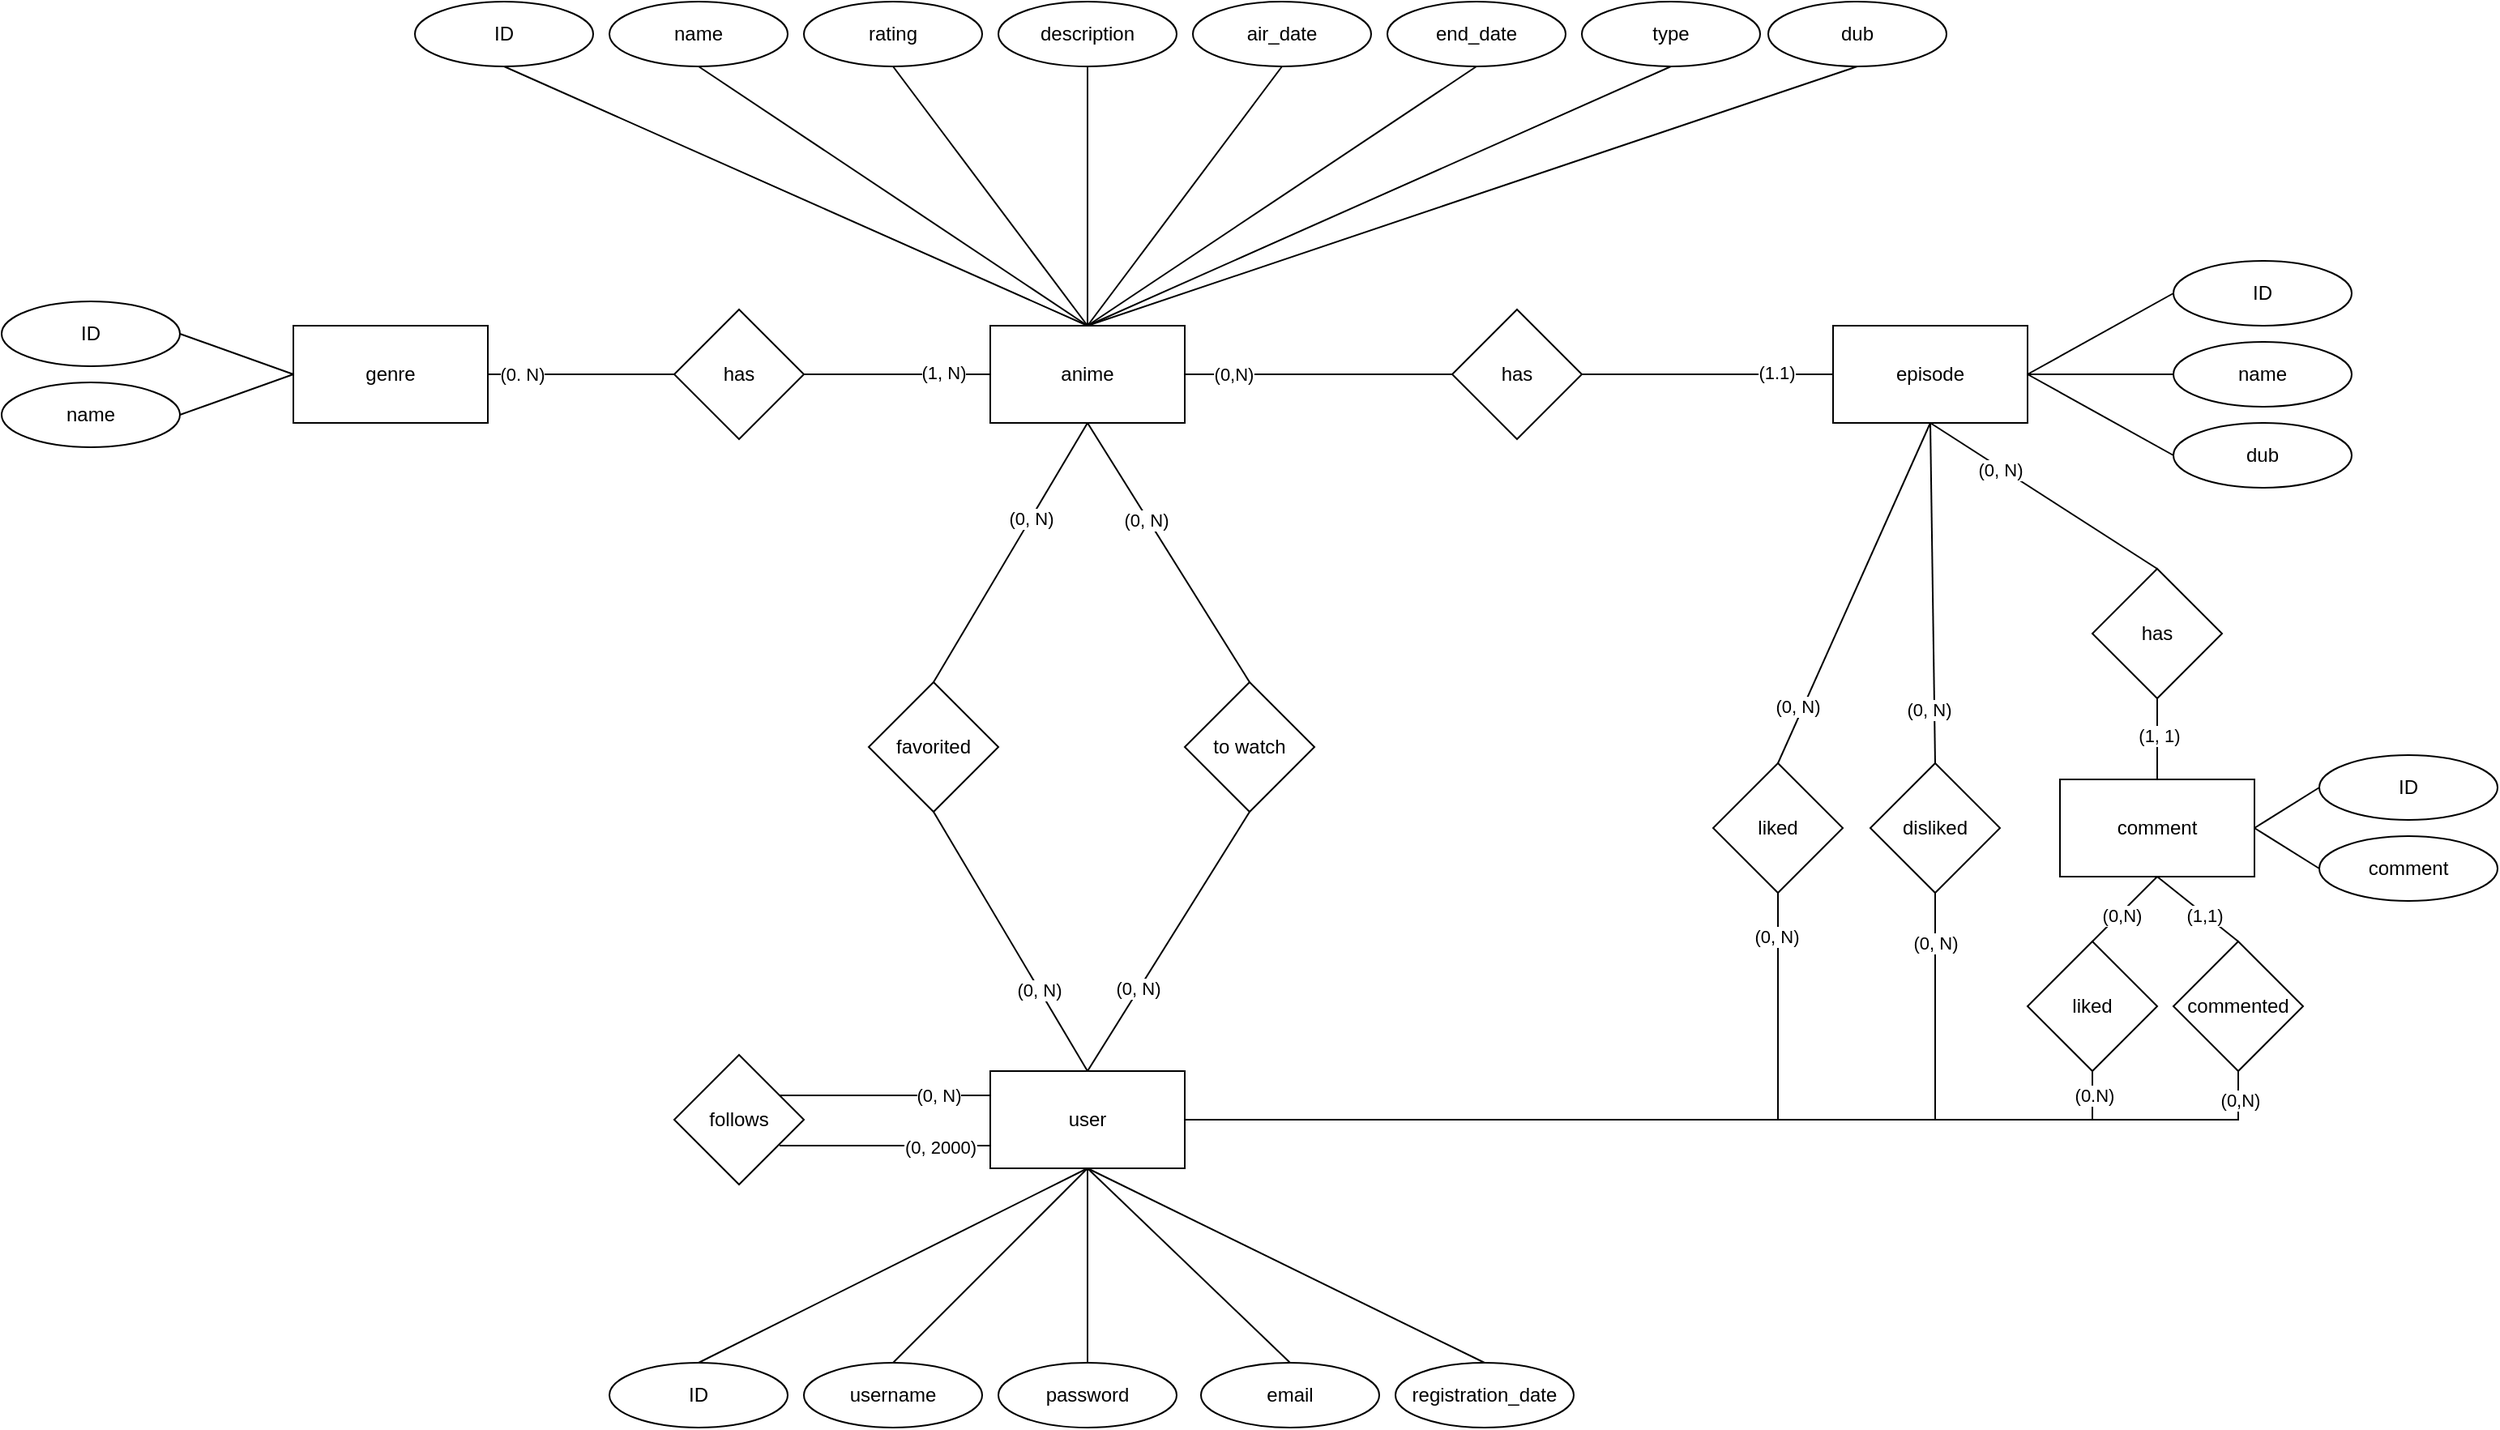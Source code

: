 <mxfile version="26.1.1">
  <diagram name="Page-1" id="kEcV-ec3RIfDf9ky3xr7">
    <mxGraphModel dx="1674" dy="831" grid="1" gridSize="10" guides="1" tooltips="1" connect="1" arrows="1" fold="1" page="1" pageScale="1" pageWidth="2339" pageHeight="3300" math="0" shadow="0">
      <root>
        <mxCell id="0" />
        <mxCell id="1" parent="0" />
        <mxCell id="CkNUCaQ58HvlYN-jJhcS-1" value="anime" style="rounded=0;whiteSpace=wrap;html=1;" vertex="1" parent="1">
          <mxGeometry x="690" y="240" width="120" height="60" as="geometry" />
        </mxCell>
        <mxCell id="CkNUCaQ58HvlYN-jJhcS-2" value="genre" style="rounded=0;whiteSpace=wrap;html=1;" vertex="1" parent="1">
          <mxGeometry x="260" y="240" width="120" height="60" as="geometry" />
        </mxCell>
        <mxCell id="CkNUCaQ58HvlYN-jJhcS-3" value="ID" style="ellipse;whiteSpace=wrap;html=1;" vertex="1" parent="1">
          <mxGeometry x="335" y="40" width="110" height="40" as="geometry" />
        </mxCell>
        <mxCell id="CkNUCaQ58HvlYN-jJhcS-4" value="name" style="ellipse;whiteSpace=wrap;html=1;" vertex="1" parent="1">
          <mxGeometry x="455" y="40" width="110" height="40" as="geometry" />
        </mxCell>
        <mxCell id="CkNUCaQ58HvlYN-jJhcS-5" value="rating" style="ellipse;whiteSpace=wrap;html=1;" vertex="1" parent="1">
          <mxGeometry x="575" y="40" width="110" height="40" as="geometry" />
        </mxCell>
        <mxCell id="CkNUCaQ58HvlYN-jJhcS-6" value="description" style="ellipse;whiteSpace=wrap;html=1;" vertex="1" parent="1">
          <mxGeometry x="695" y="40" width="110" height="40" as="geometry" />
        </mxCell>
        <mxCell id="CkNUCaQ58HvlYN-jJhcS-7" value="air_date" style="ellipse;whiteSpace=wrap;html=1;" vertex="1" parent="1">
          <mxGeometry x="815" y="40" width="110" height="40" as="geometry" />
        </mxCell>
        <mxCell id="CkNUCaQ58HvlYN-jJhcS-8" value="end_date" style="ellipse;whiteSpace=wrap;html=1;" vertex="1" parent="1">
          <mxGeometry x="935" y="40" width="110" height="40" as="geometry" />
        </mxCell>
        <mxCell id="CkNUCaQ58HvlYN-jJhcS-10" value="type" style="ellipse;whiteSpace=wrap;html=1;" vertex="1" parent="1">
          <mxGeometry x="1055" y="40" width="110" height="40" as="geometry" />
        </mxCell>
        <mxCell id="CkNUCaQ58HvlYN-jJhcS-11" value="" style="endArrow=none;html=1;rounded=0;entryX=0.5;entryY=1;entryDx=0;entryDy=0;exitX=0.5;exitY=0;exitDx=0;exitDy=0;" edge="1" parent="1" source="CkNUCaQ58HvlYN-jJhcS-1" target="CkNUCaQ58HvlYN-jJhcS-3">
          <mxGeometry width="50" height="50" relative="1" as="geometry">
            <mxPoint x="540" y="200" as="sourcePoint" />
            <mxPoint x="590" y="150" as="targetPoint" />
          </mxGeometry>
        </mxCell>
        <mxCell id="CkNUCaQ58HvlYN-jJhcS-12" value="" style="endArrow=none;html=1;rounded=0;entryX=0.5;entryY=1;entryDx=0;entryDy=0;exitX=0.5;exitY=0;exitDx=0;exitDy=0;" edge="1" parent="1" source="CkNUCaQ58HvlYN-jJhcS-1" target="CkNUCaQ58HvlYN-jJhcS-4">
          <mxGeometry width="50" height="50" relative="1" as="geometry">
            <mxPoint x="760" y="190" as="sourcePoint" />
            <mxPoint x="405" y="90" as="targetPoint" />
          </mxGeometry>
        </mxCell>
        <mxCell id="CkNUCaQ58HvlYN-jJhcS-13" value="" style="endArrow=none;html=1;rounded=0;entryX=0.5;entryY=1;entryDx=0;entryDy=0;exitX=0.5;exitY=0;exitDx=0;exitDy=0;" edge="1" parent="1" source="CkNUCaQ58HvlYN-jJhcS-1" target="CkNUCaQ58HvlYN-jJhcS-5">
          <mxGeometry width="50" height="50" relative="1" as="geometry">
            <mxPoint x="770" y="200" as="sourcePoint" />
            <mxPoint x="415" y="100" as="targetPoint" />
          </mxGeometry>
        </mxCell>
        <mxCell id="CkNUCaQ58HvlYN-jJhcS-14" value="" style="endArrow=none;html=1;rounded=0;entryX=0.5;entryY=1;entryDx=0;entryDy=0;exitX=0.5;exitY=0;exitDx=0;exitDy=0;" edge="1" parent="1" source="CkNUCaQ58HvlYN-jJhcS-1" target="CkNUCaQ58HvlYN-jJhcS-6">
          <mxGeometry width="50" height="50" relative="1" as="geometry">
            <mxPoint x="780" y="270" as="sourcePoint" />
            <mxPoint x="425" y="110" as="targetPoint" />
          </mxGeometry>
        </mxCell>
        <mxCell id="CkNUCaQ58HvlYN-jJhcS-15" value="" style="endArrow=none;html=1;rounded=0;entryX=0.5;entryY=1;entryDx=0;entryDy=0;exitX=0.5;exitY=0;exitDx=0;exitDy=0;" edge="1" parent="1" source="CkNUCaQ58HvlYN-jJhcS-1" target="CkNUCaQ58HvlYN-jJhcS-7">
          <mxGeometry width="50" height="50" relative="1" as="geometry">
            <mxPoint x="790" y="280" as="sourcePoint" />
            <mxPoint x="435" y="120" as="targetPoint" />
          </mxGeometry>
        </mxCell>
        <mxCell id="CkNUCaQ58HvlYN-jJhcS-16" value="" style="endArrow=none;html=1;rounded=0;entryX=0.5;entryY=1;entryDx=0;entryDy=0;exitX=0.5;exitY=0;exitDx=0;exitDy=0;" edge="1" parent="1" source="CkNUCaQ58HvlYN-jJhcS-1" target="CkNUCaQ58HvlYN-jJhcS-8">
          <mxGeometry width="50" height="50" relative="1" as="geometry">
            <mxPoint x="800" y="290" as="sourcePoint" />
            <mxPoint x="445" y="130" as="targetPoint" />
          </mxGeometry>
        </mxCell>
        <mxCell id="CkNUCaQ58HvlYN-jJhcS-17" value="" style="endArrow=none;html=1;rounded=0;entryX=0.5;entryY=1;entryDx=0;entryDy=0;exitX=0.5;exitY=0;exitDx=0;exitDy=0;" edge="1" parent="1" source="CkNUCaQ58HvlYN-jJhcS-1" target="CkNUCaQ58HvlYN-jJhcS-10">
          <mxGeometry width="50" height="50" relative="1" as="geometry">
            <mxPoint x="810" y="300" as="sourcePoint" />
            <mxPoint x="455" y="140" as="targetPoint" />
          </mxGeometry>
        </mxCell>
        <mxCell id="CkNUCaQ58HvlYN-jJhcS-18" value="ID" style="ellipse;whiteSpace=wrap;html=1;" vertex="1" parent="1">
          <mxGeometry x="80" y="225" width="110" height="40" as="geometry" />
        </mxCell>
        <mxCell id="CkNUCaQ58HvlYN-jJhcS-19" value="name" style="ellipse;whiteSpace=wrap;html=1;" vertex="1" parent="1">
          <mxGeometry x="80" y="275" width="110" height="40" as="geometry" />
        </mxCell>
        <mxCell id="CkNUCaQ58HvlYN-jJhcS-20" value="" style="endArrow=none;html=1;rounded=0;exitX=1;exitY=0.5;exitDx=0;exitDy=0;entryX=0;entryY=0.5;entryDx=0;entryDy=0;" edge="1" parent="1" source="CkNUCaQ58HvlYN-jJhcS-18" target="CkNUCaQ58HvlYN-jJhcS-2">
          <mxGeometry width="50" height="50" relative="1" as="geometry">
            <mxPoint x="330" y="180" as="sourcePoint" />
            <mxPoint x="380" y="130" as="targetPoint" />
          </mxGeometry>
        </mxCell>
        <mxCell id="CkNUCaQ58HvlYN-jJhcS-21" value="" style="endArrow=none;html=1;rounded=0;exitX=1;exitY=0.5;exitDx=0;exitDy=0;entryX=0;entryY=0.5;entryDx=0;entryDy=0;" edge="1" parent="1" source="CkNUCaQ58HvlYN-jJhcS-19" target="CkNUCaQ58HvlYN-jJhcS-2">
          <mxGeometry width="50" height="50" relative="1" as="geometry">
            <mxPoint x="200" y="255" as="sourcePoint" />
            <mxPoint x="270" y="280" as="targetPoint" />
          </mxGeometry>
        </mxCell>
        <mxCell id="CkNUCaQ58HvlYN-jJhcS-22" value="has" style="rhombus;whiteSpace=wrap;html=1;" vertex="1" parent="1">
          <mxGeometry x="495" y="230" width="80" height="80" as="geometry" />
        </mxCell>
        <mxCell id="CkNUCaQ58HvlYN-jJhcS-23" value="" style="endArrow=none;html=1;rounded=0;exitX=1;exitY=0.5;exitDx=0;exitDy=0;entryX=0;entryY=0.5;entryDx=0;entryDy=0;" edge="1" parent="1" source="CkNUCaQ58HvlYN-jJhcS-2" target="CkNUCaQ58HvlYN-jJhcS-22">
          <mxGeometry width="50" height="50" relative="1" as="geometry">
            <mxPoint x="430" y="270" as="sourcePoint" />
            <mxPoint x="480" y="220" as="targetPoint" />
          </mxGeometry>
        </mxCell>
        <mxCell id="CkNUCaQ58HvlYN-jJhcS-26" value="(0. N)" style="edgeLabel;html=1;align=center;verticalAlign=middle;resizable=0;points=[];" vertex="1" connectable="0" parent="CkNUCaQ58HvlYN-jJhcS-23">
          <mxGeometry x="-0.635" relative="1" as="geometry">
            <mxPoint as="offset" />
          </mxGeometry>
        </mxCell>
        <mxCell id="CkNUCaQ58HvlYN-jJhcS-24" value="" style="endArrow=none;html=1;rounded=0;exitX=1;exitY=0.5;exitDx=0;exitDy=0;entryX=0;entryY=0.5;entryDx=0;entryDy=0;" edge="1" parent="1" source="CkNUCaQ58HvlYN-jJhcS-22" target="CkNUCaQ58HvlYN-jJhcS-1">
          <mxGeometry width="50" height="50" relative="1" as="geometry">
            <mxPoint x="390" y="280" as="sourcePoint" />
            <mxPoint x="505" y="280" as="targetPoint" />
          </mxGeometry>
        </mxCell>
        <mxCell id="CkNUCaQ58HvlYN-jJhcS-27" value="(1, N)" style="edgeLabel;html=1;align=center;verticalAlign=middle;resizable=0;points=[];" vertex="1" connectable="0" parent="CkNUCaQ58HvlYN-jJhcS-24">
          <mxGeometry x="0.496" y="1" relative="1" as="geometry">
            <mxPoint as="offset" />
          </mxGeometry>
        </mxCell>
        <mxCell id="CkNUCaQ58HvlYN-jJhcS-28" value="episode" style="rounded=0;whiteSpace=wrap;html=1;" vertex="1" parent="1">
          <mxGeometry x="1210" y="240" width="120" height="60" as="geometry" />
        </mxCell>
        <mxCell id="CkNUCaQ58HvlYN-jJhcS-29" value="ID" style="ellipse;whiteSpace=wrap;html=1;" vertex="1" parent="1">
          <mxGeometry x="1420" y="200" width="110" height="40" as="geometry" />
        </mxCell>
        <mxCell id="CkNUCaQ58HvlYN-jJhcS-30" value="name" style="ellipse;whiteSpace=wrap;html=1;" vertex="1" parent="1">
          <mxGeometry x="1420" y="250" width="110" height="40" as="geometry" />
        </mxCell>
        <mxCell id="CkNUCaQ58HvlYN-jJhcS-35" value="dub" style="ellipse;whiteSpace=wrap;html=1;" vertex="1" parent="1">
          <mxGeometry x="1170" y="40" width="110" height="40" as="geometry" />
        </mxCell>
        <mxCell id="CkNUCaQ58HvlYN-jJhcS-36" value="" style="endArrow=none;html=1;rounded=0;entryX=0.5;entryY=1;entryDx=0;entryDy=0;exitX=0.5;exitY=0;exitDx=0;exitDy=0;" edge="1" parent="1" source="CkNUCaQ58HvlYN-jJhcS-1" target="CkNUCaQ58HvlYN-jJhcS-35">
          <mxGeometry width="50" height="50" relative="1" as="geometry">
            <mxPoint x="760" y="250" as="sourcePoint" />
            <mxPoint x="1120" y="90" as="targetPoint" />
          </mxGeometry>
        </mxCell>
        <mxCell id="CkNUCaQ58HvlYN-jJhcS-37" value="dub" style="ellipse;whiteSpace=wrap;html=1;" vertex="1" parent="1">
          <mxGeometry x="1420" y="300" width="110" height="40" as="geometry" />
        </mxCell>
        <mxCell id="CkNUCaQ58HvlYN-jJhcS-38" value="" style="endArrow=none;html=1;rounded=0;entryX=0;entryY=0.5;entryDx=0;entryDy=0;exitX=1;exitY=0.5;exitDx=0;exitDy=0;" edge="1" parent="1" source="CkNUCaQ58HvlYN-jJhcS-28" target="CkNUCaQ58HvlYN-jJhcS-29">
          <mxGeometry width="50" height="50" relative="1" as="geometry">
            <mxPoint x="1340" y="350" as="sourcePoint" />
            <mxPoint x="1390" y="300" as="targetPoint" />
          </mxGeometry>
        </mxCell>
        <mxCell id="CkNUCaQ58HvlYN-jJhcS-39" value="" style="endArrow=none;html=1;rounded=0;entryX=0;entryY=0.5;entryDx=0;entryDy=0;exitX=1;exitY=0.5;exitDx=0;exitDy=0;" edge="1" parent="1" source="CkNUCaQ58HvlYN-jJhcS-28" target="CkNUCaQ58HvlYN-jJhcS-30">
          <mxGeometry width="50" height="50" relative="1" as="geometry">
            <mxPoint x="1340" y="280" as="sourcePoint" />
            <mxPoint x="1430" y="230" as="targetPoint" />
          </mxGeometry>
        </mxCell>
        <mxCell id="CkNUCaQ58HvlYN-jJhcS-40" value="" style="endArrow=none;html=1;rounded=0;entryX=0;entryY=0.5;entryDx=0;entryDy=0;exitX=1;exitY=0.5;exitDx=0;exitDy=0;" edge="1" parent="1" source="CkNUCaQ58HvlYN-jJhcS-28" target="CkNUCaQ58HvlYN-jJhcS-37">
          <mxGeometry width="50" height="50" relative="1" as="geometry">
            <mxPoint x="1340" y="280" as="sourcePoint" />
            <mxPoint x="1430" y="280" as="targetPoint" />
          </mxGeometry>
        </mxCell>
        <mxCell id="CkNUCaQ58HvlYN-jJhcS-41" value="has" style="rhombus;whiteSpace=wrap;html=1;" vertex="1" parent="1">
          <mxGeometry x="975" y="230" width="80" height="80" as="geometry" />
        </mxCell>
        <mxCell id="CkNUCaQ58HvlYN-jJhcS-42" value="" style="endArrow=none;html=1;rounded=0;exitX=1;exitY=0.5;exitDx=0;exitDy=0;entryX=0;entryY=0.5;entryDx=0;entryDy=0;" edge="1" parent="1" source="CkNUCaQ58HvlYN-jJhcS-1" target="CkNUCaQ58HvlYN-jJhcS-41">
          <mxGeometry width="50" height="50" relative="1" as="geometry">
            <mxPoint x="880" y="290" as="sourcePoint" />
            <mxPoint x="930" y="240" as="targetPoint" />
          </mxGeometry>
        </mxCell>
        <mxCell id="CkNUCaQ58HvlYN-jJhcS-44" value="(0,N)" style="edgeLabel;html=1;align=center;verticalAlign=middle;resizable=0;points=[];" vertex="1" connectable="0" parent="CkNUCaQ58HvlYN-jJhcS-42">
          <mxGeometry x="-0.636" relative="1" as="geometry">
            <mxPoint as="offset" />
          </mxGeometry>
        </mxCell>
        <mxCell id="CkNUCaQ58HvlYN-jJhcS-43" value="" style="endArrow=none;html=1;rounded=0;exitX=1;exitY=0.5;exitDx=0;exitDy=0;entryX=0;entryY=0.5;entryDx=0;entryDy=0;" edge="1" parent="1" source="CkNUCaQ58HvlYN-jJhcS-41" target="CkNUCaQ58HvlYN-jJhcS-28">
          <mxGeometry width="50" height="50" relative="1" as="geometry">
            <mxPoint x="820" y="280" as="sourcePoint" />
            <mxPoint x="985" y="280" as="targetPoint" />
          </mxGeometry>
        </mxCell>
        <mxCell id="CkNUCaQ58HvlYN-jJhcS-45" value="(1.1)" style="edgeLabel;html=1;align=center;verticalAlign=middle;resizable=0;points=[];" vertex="1" connectable="0" parent="CkNUCaQ58HvlYN-jJhcS-43">
          <mxGeometry x="0.548" y="1" relative="1" as="geometry">
            <mxPoint as="offset" />
          </mxGeometry>
        </mxCell>
        <mxCell id="CkNUCaQ58HvlYN-jJhcS-46" value="user" style="rounded=0;whiteSpace=wrap;html=1;" vertex="1" parent="1">
          <mxGeometry x="690" y="700" width="120" height="60" as="geometry" />
        </mxCell>
        <mxCell id="CkNUCaQ58HvlYN-jJhcS-47" value="ID" style="ellipse;whiteSpace=wrap;html=1;" vertex="1" parent="1">
          <mxGeometry x="455" y="880" width="110" height="40" as="geometry" />
        </mxCell>
        <mxCell id="CkNUCaQ58HvlYN-jJhcS-48" value="username" style="ellipse;whiteSpace=wrap;html=1;" vertex="1" parent="1">
          <mxGeometry x="575" y="880" width="110" height="40" as="geometry" />
        </mxCell>
        <mxCell id="CkNUCaQ58HvlYN-jJhcS-49" value="registration_date" style="ellipse;whiteSpace=wrap;html=1;" vertex="1" parent="1">
          <mxGeometry x="940" y="880" width="110" height="40" as="geometry" />
        </mxCell>
        <mxCell id="CkNUCaQ58HvlYN-jJhcS-50" value="password" style="ellipse;whiteSpace=wrap;html=1;" vertex="1" parent="1">
          <mxGeometry x="695" y="880" width="110" height="40" as="geometry" />
        </mxCell>
        <mxCell id="CkNUCaQ58HvlYN-jJhcS-53" value="follows" style="rhombus;whiteSpace=wrap;html=1;" vertex="1" parent="1">
          <mxGeometry x="495" y="690" width="80" height="80" as="geometry" />
        </mxCell>
        <mxCell id="CkNUCaQ58HvlYN-jJhcS-54" value="" style="endArrow=none;html=1;rounded=0;exitX=0;exitY=0.75;exitDx=0;exitDy=0;" edge="1" parent="1">
          <mxGeometry width="50" height="50" relative="1" as="geometry">
            <mxPoint x="690" y="746" as="sourcePoint" />
            <mxPoint x="560" y="746" as="targetPoint" />
          </mxGeometry>
        </mxCell>
        <mxCell id="CkNUCaQ58HvlYN-jJhcS-57" value="(0, 2000)" style="edgeLabel;html=1;align=center;verticalAlign=middle;resizable=0;points=[];" vertex="1" connectable="0" parent="CkNUCaQ58HvlYN-jJhcS-54">
          <mxGeometry x="-0.554" y="1" relative="1" as="geometry">
            <mxPoint x="-2" as="offset" />
          </mxGeometry>
        </mxCell>
        <mxCell id="CkNUCaQ58HvlYN-jJhcS-55" value="" style="endArrow=none;html=1;rounded=0;entryX=0;entryY=0.25;entryDx=0;entryDy=0;" edge="1" parent="1" target="CkNUCaQ58HvlYN-jJhcS-46">
          <mxGeometry width="50" height="50" relative="1" as="geometry">
            <mxPoint x="560" y="715" as="sourcePoint" />
            <mxPoint x="565" y="756" as="targetPoint" />
          </mxGeometry>
        </mxCell>
        <mxCell id="CkNUCaQ58HvlYN-jJhcS-58" value="(0, N)" style="edgeLabel;html=1;align=center;verticalAlign=middle;resizable=0;points=[];" vertex="1" connectable="0" parent="CkNUCaQ58HvlYN-jJhcS-55">
          <mxGeometry x="0.508" relative="1" as="geometry">
            <mxPoint as="offset" />
          </mxGeometry>
        </mxCell>
        <mxCell id="CkNUCaQ58HvlYN-jJhcS-59" value="" style="endArrow=none;html=1;rounded=0;exitX=0.5;exitY=0;exitDx=0;exitDy=0;entryX=0.5;entryY=1;entryDx=0;entryDy=0;" edge="1" parent="1" source="CkNUCaQ58HvlYN-jJhcS-47" target="CkNUCaQ58HvlYN-jJhcS-46">
          <mxGeometry width="50" height="50" relative="1" as="geometry">
            <mxPoint x="620" y="900" as="sourcePoint" />
            <mxPoint x="670" y="850" as="targetPoint" />
          </mxGeometry>
        </mxCell>
        <mxCell id="CkNUCaQ58HvlYN-jJhcS-60" value="" style="endArrow=none;html=1;rounded=0;exitX=0.5;exitY=0;exitDx=0;exitDy=0;entryX=0.5;entryY=1;entryDx=0;entryDy=0;" edge="1" parent="1" source="CkNUCaQ58HvlYN-jJhcS-48" target="CkNUCaQ58HvlYN-jJhcS-46">
          <mxGeometry width="50" height="50" relative="1" as="geometry">
            <mxPoint x="580" y="890" as="sourcePoint" />
            <mxPoint x="760" y="770" as="targetPoint" />
          </mxGeometry>
        </mxCell>
        <mxCell id="CkNUCaQ58HvlYN-jJhcS-61" value="" style="endArrow=none;html=1;rounded=0;exitX=0.5;exitY=0;exitDx=0;exitDy=0;entryX=0.5;entryY=1;entryDx=0;entryDy=0;" edge="1" parent="1" source="CkNUCaQ58HvlYN-jJhcS-50" target="CkNUCaQ58HvlYN-jJhcS-46">
          <mxGeometry width="50" height="50" relative="1" as="geometry">
            <mxPoint x="700" y="890" as="sourcePoint" />
            <mxPoint x="760" y="770" as="targetPoint" />
          </mxGeometry>
        </mxCell>
        <mxCell id="CkNUCaQ58HvlYN-jJhcS-62" value="" style="endArrow=none;html=1;rounded=0;exitX=0.5;exitY=0;exitDx=0;exitDy=0;entryX=0.5;entryY=1;entryDx=0;entryDy=0;" edge="1" parent="1" source="CkNUCaQ58HvlYN-jJhcS-49" target="CkNUCaQ58HvlYN-jJhcS-46">
          <mxGeometry width="50" height="50" relative="1" as="geometry">
            <mxPoint x="820" y="890" as="sourcePoint" />
            <mxPoint x="760" y="770" as="targetPoint" />
          </mxGeometry>
        </mxCell>
        <mxCell id="CkNUCaQ58HvlYN-jJhcS-63" value="to watch" style="rhombus;whiteSpace=wrap;html=1;" vertex="1" parent="1">
          <mxGeometry x="810" y="460" width="80" height="80" as="geometry" />
        </mxCell>
        <mxCell id="CkNUCaQ58HvlYN-jJhcS-64" value="" style="endArrow=none;html=1;rounded=0;exitX=0.5;exitY=0;exitDx=0;exitDy=0;entryX=0.5;entryY=1;entryDx=0;entryDy=0;" edge="1" parent="1" source="CkNUCaQ58HvlYN-jJhcS-46" target="CkNUCaQ58HvlYN-jJhcS-63">
          <mxGeometry width="50" height="50" relative="1" as="geometry">
            <mxPoint x="720" y="670" as="sourcePoint" />
            <mxPoint x="770" y="620" as="targetPoint" />
          </mxGeometry>
        </mxCell>
        <mxCell id="CkNUCaQ58HvlYN-jJhcS-66" value="(0, N)" style="edgeLabel;html=1;align=center;verticalAlign=middle;resizable=0;points=[];" vertex="1" connectable="0" parent="CkNUCaQ58HvlYN-jJhcS-64">
          <mxGeometry x="-0.713" relative="1" as="geometry">
            <mxPoint x="16" y="-28" as="offset" />
          </mxGeometry>
        </mxCell>
        <mxCell id="CkNUCaQ58HvlYN-jJhcS-65" value="" style="endArrow=none;html=1;rounded=0;exitX=0.5;exitY=0;exitDx=0;exitDy=0;entryX=0.5;entryY=1;entryDx=0;entryDy=0;" edge="1" parent="1" source="CkNUCaQ58HvlYN-jJhcS-63" target="CkNUCaQ58HvlYN-jJhcS-1">
          <mxGeometry width="50" height="50" relative="1" as="geometry">
            <mxPoint x="760" y="710" as="sourcePoint" />
            <mxPoint x="760" y="550" as="targetPoint" />
          </mxGeometry>
        </mxCell>
        <mxCell id="CkNUCaQ58HvlYN-jJhcS-67" value="(0, N)" style="edgeLabel;html=1;align=center;verticalAlign=middle;resizable=0;points=[];" vertex="1" connectable="0" parent="CkNUCaQ58HvlYN-jJhcS-65">
          <mxGeometry x="0.713" y="1" relative="1" as="geometry">
            <mxPoint x="22" y="36" as="offset" />
          </mxGeometry>
        </mxCell>
        <mxCell id="CkNUCaQ58HvlYN-jJhcS-68" value="disliked" style="rhombus;whiteSpace=wrap;html=1;" vertex="1" parent="1">
          <mxGeometry x="1233" y="510" width="80" height="80" as="geometry" />
        </mxCell>
        <mxCell id="CkNUCaQ58HvlYN-jJhcS-69" value="liked" style="rhombus;whiteSpace=wrap;html=1;" vertex="1" parent="1">
          <mxGeometry x="1136" y="510" width="80" height="80" as="geometry" />
        </mxCell>
        <mxCell id="CkNUCaQ58HvlYN-jJhcS-71" value="" style="endArrow=none;html=1;rounded=0;exitX=1;exitY=0.5;exitDx=0;exitDy=0;entryX=0.5;entryY=1;entryDx=0;entryDy=0;" edge="1" parent="1" source="CkNUCaQ58HvlYN-jJhcS-46" target="CkNUCaQ58HvlYN-jJhcS-69">
          <mxGeometry width="50" height="50" relative="1" as="geometry">
            <mxPoint x="920" y="740" as="sourcePoint" />
            <mxPoint x="970" y="690" as="targetPoint" />
            <Array as="points">
              <mxPoint x="1176" y="730" />
            </Array>
          </mxGeometry>
        </mxCell>
        <mxCell id="CkNUCaQ58HvlYN-jJhcS-85" value="(0, N)" style="edgeLabel;html=1;align=center;verticalAlign=middle;resizable=0;points=[];" vertex="1" connectable="0" parent="CkNUCaQ58HvlYN-jJhcS-71">
          <mxGeometry x="0.893" y="1" relative="1" as="geometry">
            <mxPoint as="offset" />
          </mxGeometry>
        </mxCell>
        <mxCell id="CkNUCaQ58HvlYN-jJhcS-72" value="" style="endArrow=none;html=1;rounded=0;entryX=0.5;entryY=1;entryDx=0;entryDy=0;exitX=1;exitY=0.5;exitDx=0;exitDy=0;" edge="1" parent="1" source="CkNUCaQ58HvlYN-jJhcS-46" target="CkNUCaQ58HvlYN-jJhcS-68">
          <mxGeometry width="50" height="50" relative="1" as="geometry">
            <mxPoint x="830" y="760" as="sourcePoint" />
            <mxPoint x="1240" y="600" as="targetPoint" />
            <Array as="points">
              <mxPoint x="1273" y="730" />
            </Array>
          </mxGeometry>
        </mxCell>
        <mxCell id="CkNUCaQ58HvlYN-jJhcS-86" value="(0, N)" style="edgeLabel;html=1;align=center;verticalAlign=middle;resizable=0;points=[];" vertex="1" connectable="0" parent="CkNUCaQ58HvlYN-jJhcS-72">
          <mxGeometry x="0.897" relative="1" as="geometry">
            <mxPoint as="offset" />
          </mxGeometry>
        </mxCell>
        <mxCell id="CkNUCaQ58HvlYN-jJhcS-73" value="" style="endArrow=none;html=1;rounded=0;exitX=0.5;exitY=0;exitDx=0;exitDy=0;entryX=0.5;entryY=1;entryDx=0;entryDy=0;" edge="1" parent="1" source="CkNUCaQ58HvlYN-jJhcS-69" target="CkNUCaQ58HvlYN-jJhcS-28">
          <mxGeometry width="50" height="50" relative="1" as="geometry">
            <mxPoint x="1000" y="510" as="sourcePoint" />
            <mxPoint x="1050" y="460" as="targetPoint" />
          </mxGeometry>
        </mxCell>
        <mxCell id="CkNUCaQ58HvlYN-jJhcS-74" value="" style="endArrow=none;html=1;rounded=0;exitX=0.5;exitY=0;exitDx=0;exitDy=0;entryX=0.5;entryY=1;entryDx=0;entryDy=0;" edge="1" parent="1" source="CkNUCaQ58HvlYN-jJhcS-68" target="CkNUCaQ58HvlYN-jJhcS-28">
          <mxGeometry width="50" height="50" relative="1" as="geometry">
            <mxPoint x="1240" y="520" as="sourcePoint" />
            <mxPoint x="1311" y="320" as="targetPoint" />
          </mxGeometry>
        </mxCell>
        <mxCell id="CkNUCaQ58HvlYN-jJhcS-75" value="email" style="ellipse;whiteSpace=wrap;html=1;" vertex="1" parent="1">
          <mxGeometry x="820" y="880" width="110" height="40" as="geometry" />
        </mxCell>
        <mxCell id="CkNUCaQ58HvlYN-jJhcS-76" value="" style="endArrow=none;html=1;rounded=0;exitX=0.5;exitY=0;exitDx=0;exitDy=0;entryX=0.5;entryY=1;entryDx=0;entryDy=0;" edge="1" parent="1" source="CkNUCaQ58HvlYN-jJhcS-75" target="CkNUCaQ58HvlYN-jJhcS-46">
          <mxGeometry width="50" height="50" relative="1" as="geometry">
            <mxPoint x="1065" y="890" as="sourcePoint" />
            <mxPoint x="760" y="800" as="targetPoint" />
          </mxGeometry>
        </mxCell>
        <mxCell id="CkNUCaQ58HvlYN-jJhcS-77" value="favorited" style="rhombus;whiteSpace=wrap;html=1;" vertex="1" parent="1">
          <mxGeometry x="615" y="460" width="80" height="80" as="geometry" />
        </mxCell>
        <mxCell id="CkNUCaQ58HvlYN-jJhcS-78" value="" style="endArrow=none;html=1;rounded=0;exitX=0.5;exitY=0;exitDx=0;exitDy=0;entryX=0.5;entryY=1;entryDx=0;entryDy=0;" edge="1" parent="1" source="CkNUCaQ58HvlYN-jJhcS-46" target="CkNUCaQ58HvlYN-jJhcS-77">
          <mxGeometry width="50" height="50" relative="1" as="geometry">
            <mxPoint x="630" y="640" as="sourcePoint" />
            <mxPoint x="680" y="590" as="targetPoint" />
          </mxGeometry>
        </mxCell>
        <mxCell id="CkNUCaQ58HvlYN-jJhcS-81" value="(0, N)" style="edgeLabel;html=1;align=center;verticalAlign=middle;resizable=0;points=[];" vertex="1" connectable="0" parent="CkNUCaQ58HvlYN-jJhcS-78">
          <mxGeometry x="-0.364" relative="1" as="geometry">
            <mxPoint as="offset" />
          </mxGeometry>
        </mxCell>
        <mxCell id="CkNUCaQ58HvlYN-jJhcS-79" value="" style="endArrow=none;html=1;rounded=0;exitX=0.5;exitY=0;exitDx=0;exitDy=0;entryX=0.5;entryY=1;entryDx=0;entryDy=0;" edge="1" parent="1" source="CkNUCaQ58HvlYN-jJhcS-77" target="CkNUCaQ58HvlYN-jJhcS-1">
          <mxGeometry width="50" height="50" relative="1" as="geometry">
            <mxPoint x="760" y="710" as="sourcePoint" />
            <mxPoint x="720" y="550" as="targetPoint" />
          </mxGeometry>
        </mxCell>
        <mxCell id="CkNUCaQ58HvlYN-jJhcS-80" value="(0, N)" style="edgeLabel;html=1;align=center;verticalAlign=middle;resizable=0;points=[];" vertex="1" connectable="0" parent="CkNUCaQ58HvlYN-jJhcS-79">
          <mxGeometry x="0.263" relative="1" as="geometry">
            <mxPoint as="offset" />
          </mxGeometry>
        </mxCell>
        <mxCell id="CkNUCaQ58HvlYN-jJhcS-88" value="(0, N)" style="edgeLabel;html=1;align=center;verticalAlign=middle;resizable=0;points=[];" vertex="1" connectable="0" parent="1">
          <mxGeometry x="1185" y="610" as="geometry">
            <mxPoint x="3" y="-135" as="offset" />
          </mxGeometry>
        </mxCell>
        <mxCell id="CkNUCaQ58HvlYN-jJhcS-89" value="(0, N)" style="edgeLabel;html=1;align=center;verticalAlign=middle;resizable=0;points=[];" vertex="1" connectable="0" parent="1">
          <mxGeometry x="1273" y="630" as="geometry">
            <mxPoint x="-4" y="-153" as="offset" />
          </mxGeometry>
        </mxCell>
        <mxCell id="CkNUCaQ58HvlYN-jJhcS-93" value="comment" style="rounded=0;whiteSpace=wrap;html=1;" vertex="1" parent="1">
          <mxGeometry x="1350" y="520" width="120" height="60" as="geometry" />
        </mxCell>
        <mxCell id="CkNUCaQ58HvlYN-jJhcS-94" value="ID" style="ellipse;whiteSpace=wrap;html=1;" vertex="1" parent="1">
          <mxGeometry x="1510" y="505" width="110" height="40" as="geometry" />
        </mxCell>
        <mxCell id="CkNUCaQ58HvlYN-jJhcS-95" value="comment" style="ellipse;whiteSpace=wrap;html=1;" vertex="1" parent="1">
          <mxGeometry x="1510" y="555" width="110" height="40" as="geometry" />
        </mxCell>
        <mxCell id="CkNUCaQ58HvlYN-jJhcS-97" value="" style="endArrow=none;html=1;rounded=0;exitX=1;exitY=0.5;exitDx=0;exitDy=0;entryX=0.5;entryY=1;entryDx=0;entryDy=0;" edge="1" parent="1" source="CkNUCaQ58HvlYN-jJhcS-46" target="CkNUCaQ58HvlYN-jJhcS-99">
          <mxGeometry width="50" height="50" relative="1" as="geometry">
            <mxPoint x="1350" y="710" as="sourcePoint" />
            <mxPoint x="1350" y="730" as="targetPoint" />
            <Array as="points">
              <mxPoint x="1370" y="730" />
            </Array>
          </mxGeometry>
        </mxCell>
        <mxCell id="CkNUCaQ58HvlYN-jJhcS-105" value="(0.N)" style="edgeLabel;html=1;align=center;verticalAlign=middle;resizable=0;points=[];" vertex="1" connectable="0" parent="CkNUCaQ58HvlYN-jJhcS-97">
          <mxGeometry x="0.949" y="-1" relative="1" as="geometry">
            <mxPoint as="offset" />
          </mxGeometry>
        </mxCell>
        <mxCell id="CkNUCaQ58HvlYN-jJhcS-98" value="commented" style="rhombus;whiteSpace=wrap;html=1;" vertex="1" parent="1">
          <mxGeometry x="1420" y="620" width="80" height="80" as="geometry" />
        </mxCell>
        <mxCell id="CkNUCaQ58HvlYN-jJhcS-99" value="liked" style="rhombus;whiteSpace=wrap;html=1;" vertex="1" parent="1">
          <mxGeometry x="1330" y="620" width="80" height="80" as="geometry" />
        </mxCell>
        <mxCell id="CkNUCaQ58HvlYN-jJhcS-100" value="" style="endArrow=none;html=1;rounded=0;exitX=1;exitY=0.5;exitDx=0;exitDy=0;entryX=0.5;entryY=1;entryDx=0;entryDy=0;" edge="1" parent="1" source="CkNUCaQ58HvlYN-jJhcS-46" target="CkNUCaQ58HvlYN-jJhcS-98">
          <mxGeometry width="50" height="50" relative="1" as="geometry">
            <mxPoint x="1010" y="800" as="sourcePoint" />
            <mxPoint x="1060" y="750" as="targetPoint" />
            <Array as="points">
              <mxPoint x="1460" y="730" />
            </Array>
          </mxGeometry>
        </mxCell>
        <mxCell id="CkNUCaQ58HvlYN-jJhcS-106" value="(0,N)" style="edgeLabel;html=1;align=center;verticalAlign=middle;resizable=0;points=[];" vertex="1" connectable="0" parent="CkNUCaQ58HvlYN-jJhcS-100">
          <mxGeometry x="0.947" y="-1" relative="1" as="geometry">
            <mxPoint as="offset" />
          </mxGeometry>
        </mxCell>
        <mxCell id="CkNUCaQ58HvlYN-jJhcS-101" value="" style="endArrow=none;html=1;rounded=0;exitX=0.5;exitY=0;exitDx=0;exitDy=0;entryX=0.5;entryY=1;entryDx=0;entryDy=0;" edge="1" parent="1" source="CkNUCaQ58HvlYN-jJhcS-99" target="CkNUCaQ58HvlYN-jJhcS-93">
          <mxGeometry width="50" height="50" relative="1" as="geometry">
            <mxPoint x="1390" y="640" as="sourcePoint" />
            <mxPoint x="1440" y="590" as="targetPoint" />
          </mxGeometry>
        </mxCell>
        <mxCell id="CkNUCaQ58HvlYN-jJhcS-109" value="(0,N)" style="edgeLabel;html=1;align=center;verticalAlign=middle;resizable=0;points=[];" vertex="1" connectable="0" parent="CkNUCaQ58HvlYN-jJhcS-101">
          <mxGeometry x="-0.125" y="-1" relative="1" as="geometry">
            <mxPoint as="offset" />
          </mxGeometry>
        </mxCell>
        <mxCell id="CkNUCaQ58HvlYN-jJhcS-102" value="" style="endArrow=none;html=1;rounded=0;exitX=0.5;exitY=0;exitDx=0;exitDy=0;entryX=0.5;entryY=1;entryDx=0;entryDy=0;" edge="1" parent="1" source="CkNUCaQ58HvlYN-jJhcS-98" target="CkNUCaQ58HvlYN-jJhcS-93">
          <mxGeometry width="50" height="50" relative="1" as="geometry">
            <mxPoint x="1380" y="630" as="sourcePoint" />
            <mxPoint x="1420" y="590" as="targetPoint" />
          </mxGeometry>
        </mxCell>
        <mxCell id="CkNUCaQ58HvlYN-jJhcS-110" value="(1,1)" style="edgeLabel;html=1;align=center;verticalAlign=middle;resizable=0;points=[];" vertex="1" connectable="0" parent="CkNUCaQ58HvlYN-jJhcS-102">
          <mxGeometry x="-0.151" y="1" relative="1" as="geometry">
            <mxPoint as="offset" />
          </mxGeometry>
        </mxCell>
        <mxCell id="CkNUCaQ58HvlYN-jJhcS-103" value="" style="endArrow=none;html=1;rounded=0;exitX=0;exitY=0.5;exitDx=0;exitDy=0;entryX=1;entryY=0.5;entryDx=0;entryDy=0;" edge="1" parent="1" source="CkNUCaQ58HvlYN-jJhcS-95" target="CkNUCaQ58HvlYN-jJhcS-93">
          <mxGeometry width="50" height="50" relative="1" as="geometry">
            <mxPoint x="1470" y="630" as="sourcePoint" />
            <mxPoint x="1420" y="590" as="targetPoint" />
          </mxGeometry>
        </mxCell>
        <mxCell id="CkNUCaQ58HvlYN-jJhcS-104" value="" style="endArrow=none;html=1;rounded=0;exitX=0;exitY=0.5;exitDx=0;exitDy=0;entryX=1;entryY=0.5;entryDx=0;entryDy=0;" edge="1" parent="1" source="CkNUCaQ58HvlYN-jJhcS-94" target="CkNUCaQ58HvlYN-jJhcS-93">
          <mxGeometry width="50" height="50" relative="1" as="geometry">
            <mxPoint x="1520" y="585" as="sourcePoint" />
            <mxPoint x="1480" y="560" as="targetPoint" />
          </mxGeometry>
        </mxCell>
        <mxCell id="CkNUCaQ58HvlYN-jJhcS-108" value="has" style="rhombus;whiteSpace=wrap;html=1;" vertex="1" parent="1">
          <mxGeometry x="1370" y="390" width="80" height="80" as="geometry" />
        </mxCell>
        <mxCell id="CkNUCaQ58HvlYN-jJhcS-111" value="" style="endArrow=none;html=1;rounded=0;exitX=0.5;exitY=0;exitDx=0;exitDy=0;entryX=0.5;entryY=1;entryDx=0;entryDy=0;" edge="1" parent="1" source="CkNUCaQ58HvlYN-jJhcS-93" target="CkNUCaQ58HvlYN-jJhcS-108">
          <mxGeometry width="50" height="50" relative="1" as="geometry">
            <mxPoint x="1500" y="510" as="sourcePoint" />
            <mxPoint x="1550" y="460" as="targetPoint" />
          </mxGeometry>
        </mxCell>
        <mxCell id="CkNUCaQ58HvlYN-jJhcS-113" value="(1, 1)" style="edgeLabel;html=1;align=center;verticalAlign=middle;resizable=0;points=[];" vertex="1" connectable="0" parent="CkNUCaQ58HvlYN-jJhcS-111">
          <mxGeometry x="0.08" y="-1" relative="1" as="geometry">
            <mxPoint as="offset" />
          </mxGeometry>
        </mxCell>
        <mxCell id="CkNUCaQ58HvlYN-jJhcS-112" value="" style="endArrow=none;html=1;rounded=0;exitX=0.5;exitY=0;exitDx=0;exitDy=0;entryX=0.5;entryY=1;entryDx=0;entryDy=0;" edge="1" parent="1" source="CkNUCaQ58HvlYN-jJhcS-108" target="CkNUCaQ58HvlYN-jJhcS-28">
          <mxGeometry width="50" height="50" relative="1" as="geometry">
            <mxPoint x="1420" y="530" as="sourcePoint" />
            <mxPoint x="1420" y="480" as="targetPoint" />
          </mxGeometry>
        </mxCell>
        <mxCell id="CkNUCaQ58HvlYN-jJhcS-114" value="(0, N)" style="edgeLabel;html=1;align=center;verticalAlign=middle;resizable=0;points=[];" vertex="1" connectable="0" parent="CkNUCaQ58HvlYN-jJhcS-112">
          <mxGeometry x="0.377" y="1" relative="1" as="geometry">
            <mxPoint as="offset" />
          </mxGeometry>
        </mxCell>
      </root>
    </mxGraphModel>
  </diagram>
</mxfile>
